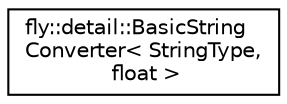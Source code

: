 digraph "Graphical Class Hierarchy"
{
 // LATEX_PDF_SIZE
  edge [fontname="Helvetica",fontsize="10",labelfontname="Helvetica",labelfontsize="10"];
  node [fontname="Helvetica",fontsize="10",shape=record];
  rankdir="LR";
  Node0 [label="fly::detail::BasicString\lConverter\< StringType,\l float \>",height=0.2,width=0.4,color="black", fillcolor="white", style="filled",URL="$structfly_1_1detail_1_1_basic_string_converter_3_01_string_type_00_01float_01_4.html",tooltip=" "];
}
